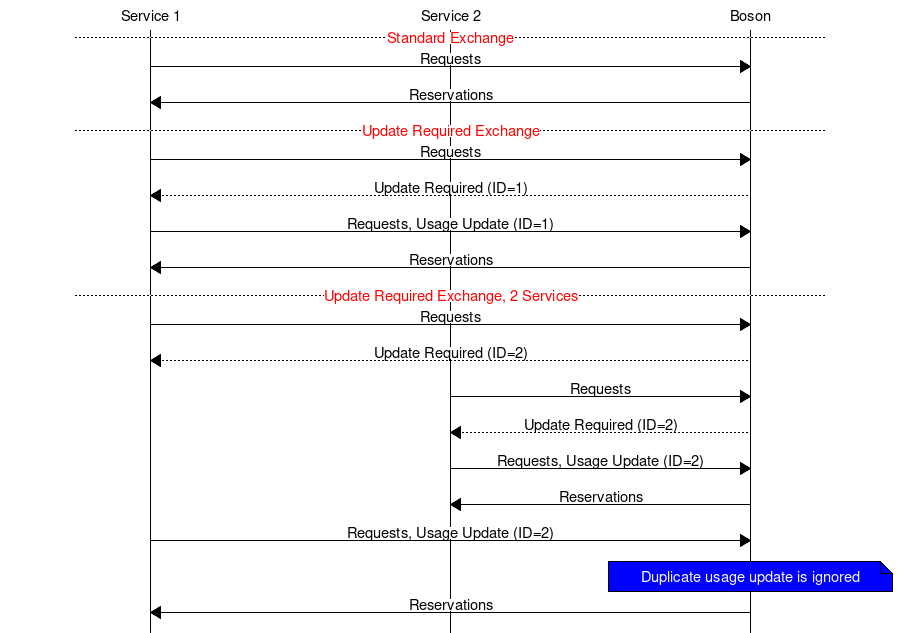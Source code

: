 msc {
    hscale="1.5";

    svc1 [label="Service 1"],
    svc2 [label="Service 2"],
    boson [label="Boson"];

    --- [label="Standard Exchange",textcolor="red"];
    svc1 => boson [label="Requests"];
    boson => svc1 [label="Reservations"];

    --- [label="Update Required Exchange",textcolor="red"];
    svc1 => boson [label="Requests"];
    boson >> svc1 [label="Update Required (ID=1)"];
    svc1 => boson [label="Requests, Usage Update (ID=1)"];
    boson => svc1 [label="Reservations"];

    --- [label="Update Required Exchange, 2 Services",textcolor="red"];
    svc1 => boson [label="Requests"];
    boson >> svc1 [label="Update Required (ID=2)"];
    svc2 => boson [label="Requests"];
    boson >> svc2 [label="Update Required (ID=2)"];
    svc2 => boson [label="Requests, Usage Update (ID=2)"];
    boson => svc2 [label="Reservations"];
    svc1 => boson [label="Requests, Usage Update (ID=2)"];
    boson note boson [label="Duplicate usage update is ignored",textcolor="white",textbgcolor="blue"];
    boson => svc1 [label="Reservations"];
}
